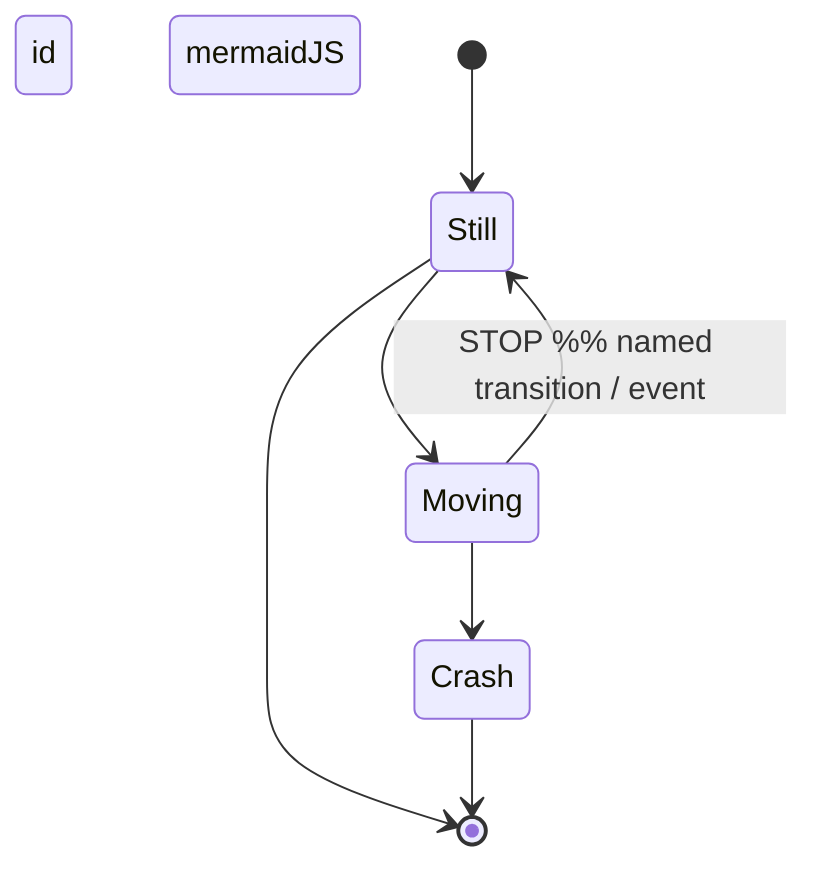 stateDiagram-v2
id mermaidJS state diagram
%% inspiration: https://mermaid.js.org/syntax/stateDiagram.html
[*] --> Still
Still --> [*]
Still --> Moving
Moving --> Still : STOP %% named transition / event
Moving --> Crash
Crash --> [*]